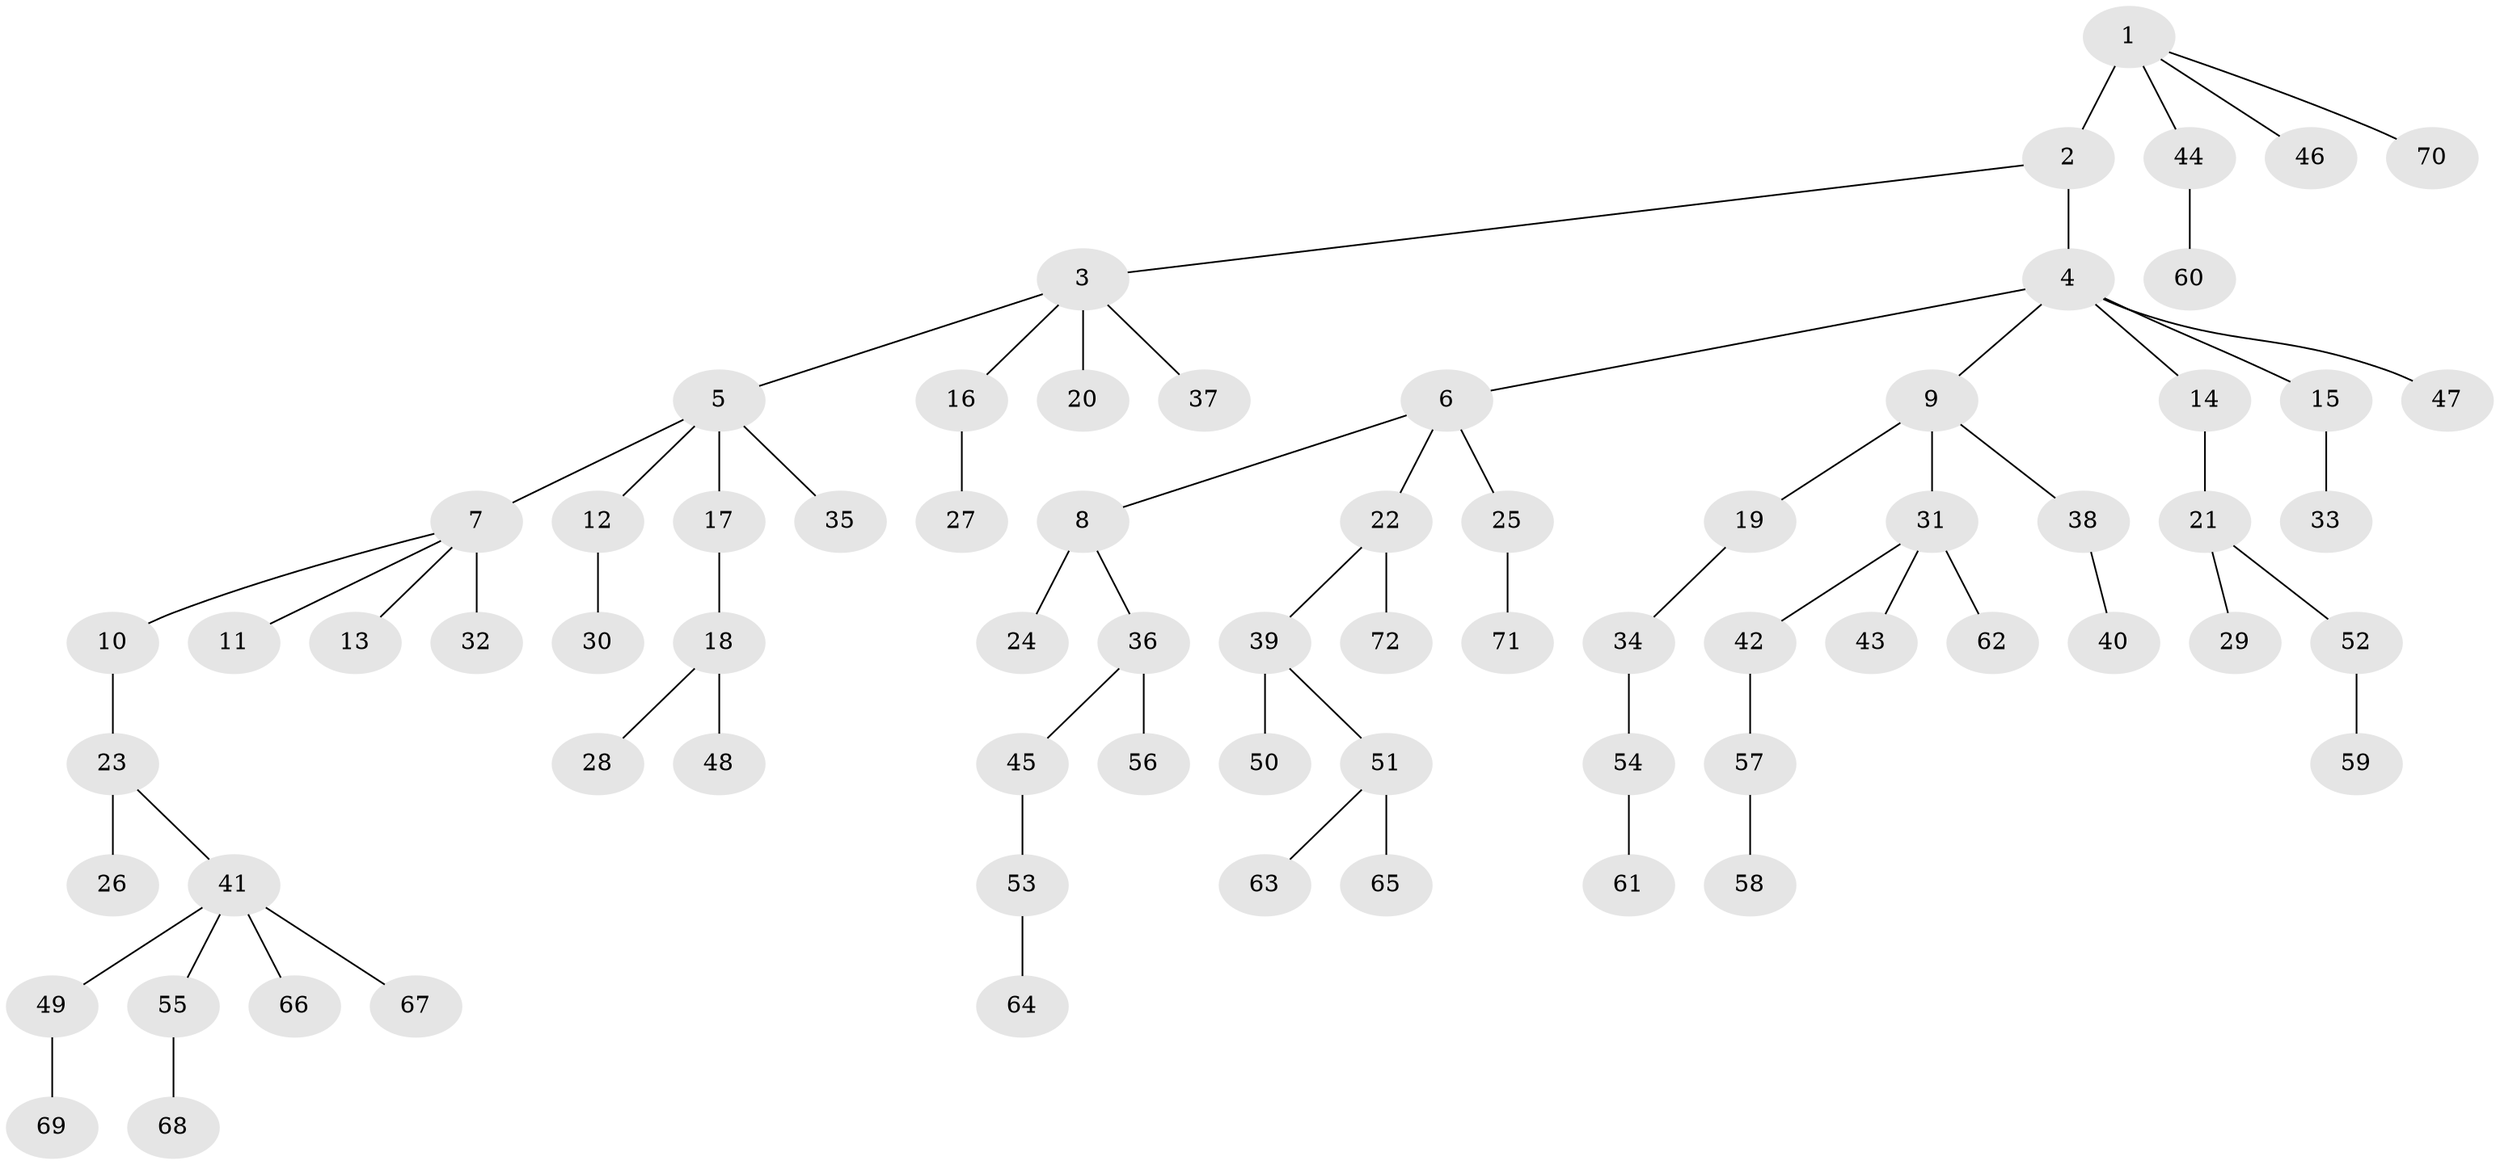 // original degree distribution, {7: 0.021739130434782608, 3: 0.14492753623188406, 6: 0.021739130434782608, 5: 0.036231884057971016, 2: 0.2246376811594203, 1: 0.5217391304347826, 4: 0.028985507246376812}
// Generated by graph-tools (version 1.1) at 2025/36/03/09/25 02:36:28]
// undirected, 72 vertices, 71 edges
graph export_dot {
graph [start="1"]
  node [color=gray90,style=filled];
  1;
  2;
  3;
  4;
  5;
  6;
  7;
  8;
  9;
  10;
  11;
  12;
  13;
  14;
  15;
  16;
  17;
  18;
  19;
  20;
  21;
  22;
  23;
  24;
  25;
  26;
  27;
  28;
  29;
  30;
  31;
  32;
  33;
  34;
  35;
  36;
  37;
  38;
  39;
  40;
  41;
  42;
  43;
  44;
  45;
  46;
  47;
  48;
  49;
  50;
  51;
  52;
  53;
  54;
  55;
  56;
  57;
  58;
  59;
  60;
  61;
  62;
  63;
  64;
  65;
  66;
  67;
  68;
  69;
  70;
  71;
  72;
  1 -- 2 [weight=3.0];
  1 -- 44 [weight=1.0];
  1 -- 46 [weight=1.0];
  1 -- 70 [weight=1.0];
  2 -- 3 [weight=1.0];
  2 -- 4 [weight=1.0];
  3 -- 5 [weight=1.0];
  3 -- 16 [weight=1.0];
  3 -- 20 [weight=1.0];
  3 -- 37 [weight=1.0];
  4 -- 6 [weight=1.0];
  4 -- 9 [weight=1.0];
  4 -- 14 [weight=1.0];
  4 -- 15 [weight=1.0];
  4 -- 47 [weight=1.0];
  5 -- 7 [weight=1.0];
  5 -- 12 [weight=1.0];
  5 -- 17 [weight=1.0];
  5 -- 35 [weight=1.0];
  6 -- 8 [weight=1.0];
  6 -- 22 [weight=1.0];
  6 -- 25 [weight=1.0];
  7 -- 10 [weight=1.0];
  7 -- 11 [weight=1.0];
  7 -- 13 [weight=1.0];
  7 -- 32 [weight=3.0];
  8 -- 24 [weight=3.0];
  8 -- 36 [weight=1.0];
  9 -- 19 [weight=1.0];
  9 -- 31 [weight=3.0];
  9 -- 38 [weight=1.0];
  10 -- 23 [weight=1.0];
  12 -- 30 [weight=1.0];
  14 -- 21 [weight=3.0];
  15 -- 33 [weight=2.0];
  16 -- 27 [weight=3.0];
  17 -- 18 [weight=1.0];
  18 -- 28 [weight=1.0];
  18 -- 48 [weight=2.0];
  19 -- 34 [weight=1.0];
  21 -- 29 [weight=1.0];
  21 -- 52 [weight=1.0];
  22 -- 39 [weight=1.0];
  22 -- 72 [weight=1.0];
  23 -- 26 [weight=2.0];
  23 -- 41 [weight=1.0];
  25 -- 71 [weight=1.0];
  31 -- 42 [weight=1.0];
  31 -- 43 [weight=1.0];
  31 -- 62 [weight=1.0];
  34 -- 54 [weight=1.0];
  36 -- 45 [weight=1.0];
  36 -- 56 [weight=2.0];
  38 -- 40 [weight=2.0];
  39 -- 50 [weight=1.0];
  39 -- 51 [weight=1.0];
  41 -- 49 [weight=1.0];
  41 -- 55 [weight=1.0];
  41 -- 66 [weight=1.0];
  41 -- 67 [weight=1.0];
  42 -- 57 [weight=1.0];
  44 -- 60 [weight=1.0];
  45 -- 53 [weight=1.0];
  49 -- 69 [weight=1.0];
  51 -- 63 [weight=1.0];
  51 -- 65 [weight=2.0];
  52 -- 59 [weight=2.0];
  53 -- 64 [weight=1.0];
  54 -- 61 [weight=1.0];
  55 -- 68 [weight=1.0];
  57 -- 58 [weight=2.0];
}
